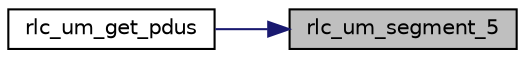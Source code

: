 digraph "rlc_um_segment_5"
{
 // LATEX_PDF_SIZE
  edge [fontname="Helvetica",fontsize="10",labelfontname="Helvetica",labelfontsize="10"];
  node [fontname="Helvetica",fontsize="10",shape=record];
  rankdir="RL";
  Node1 [label="rlc_um_segment_5",height=0.2,width=0.4,color="black", fillcolor="grey75", style="filled", fontcolor="black",tooltip="Segmentation procedure with 5 bits sequence number, segment the first SDU in buffer and create a PDU ..."];
  Node1 -> Node2 [dir="back",color="midnightblue",fontsize="10",style="solid",fontname="Helvetica"];
  Node2 [label="rlc_um_get_pdus",height=0.2,width=0.4,color="black", fillcolor="white", style="filled",URL="$group__em.html#gadf85387ab191e8a94cfc6f7d204da6ed",tooltip=" "];
}

